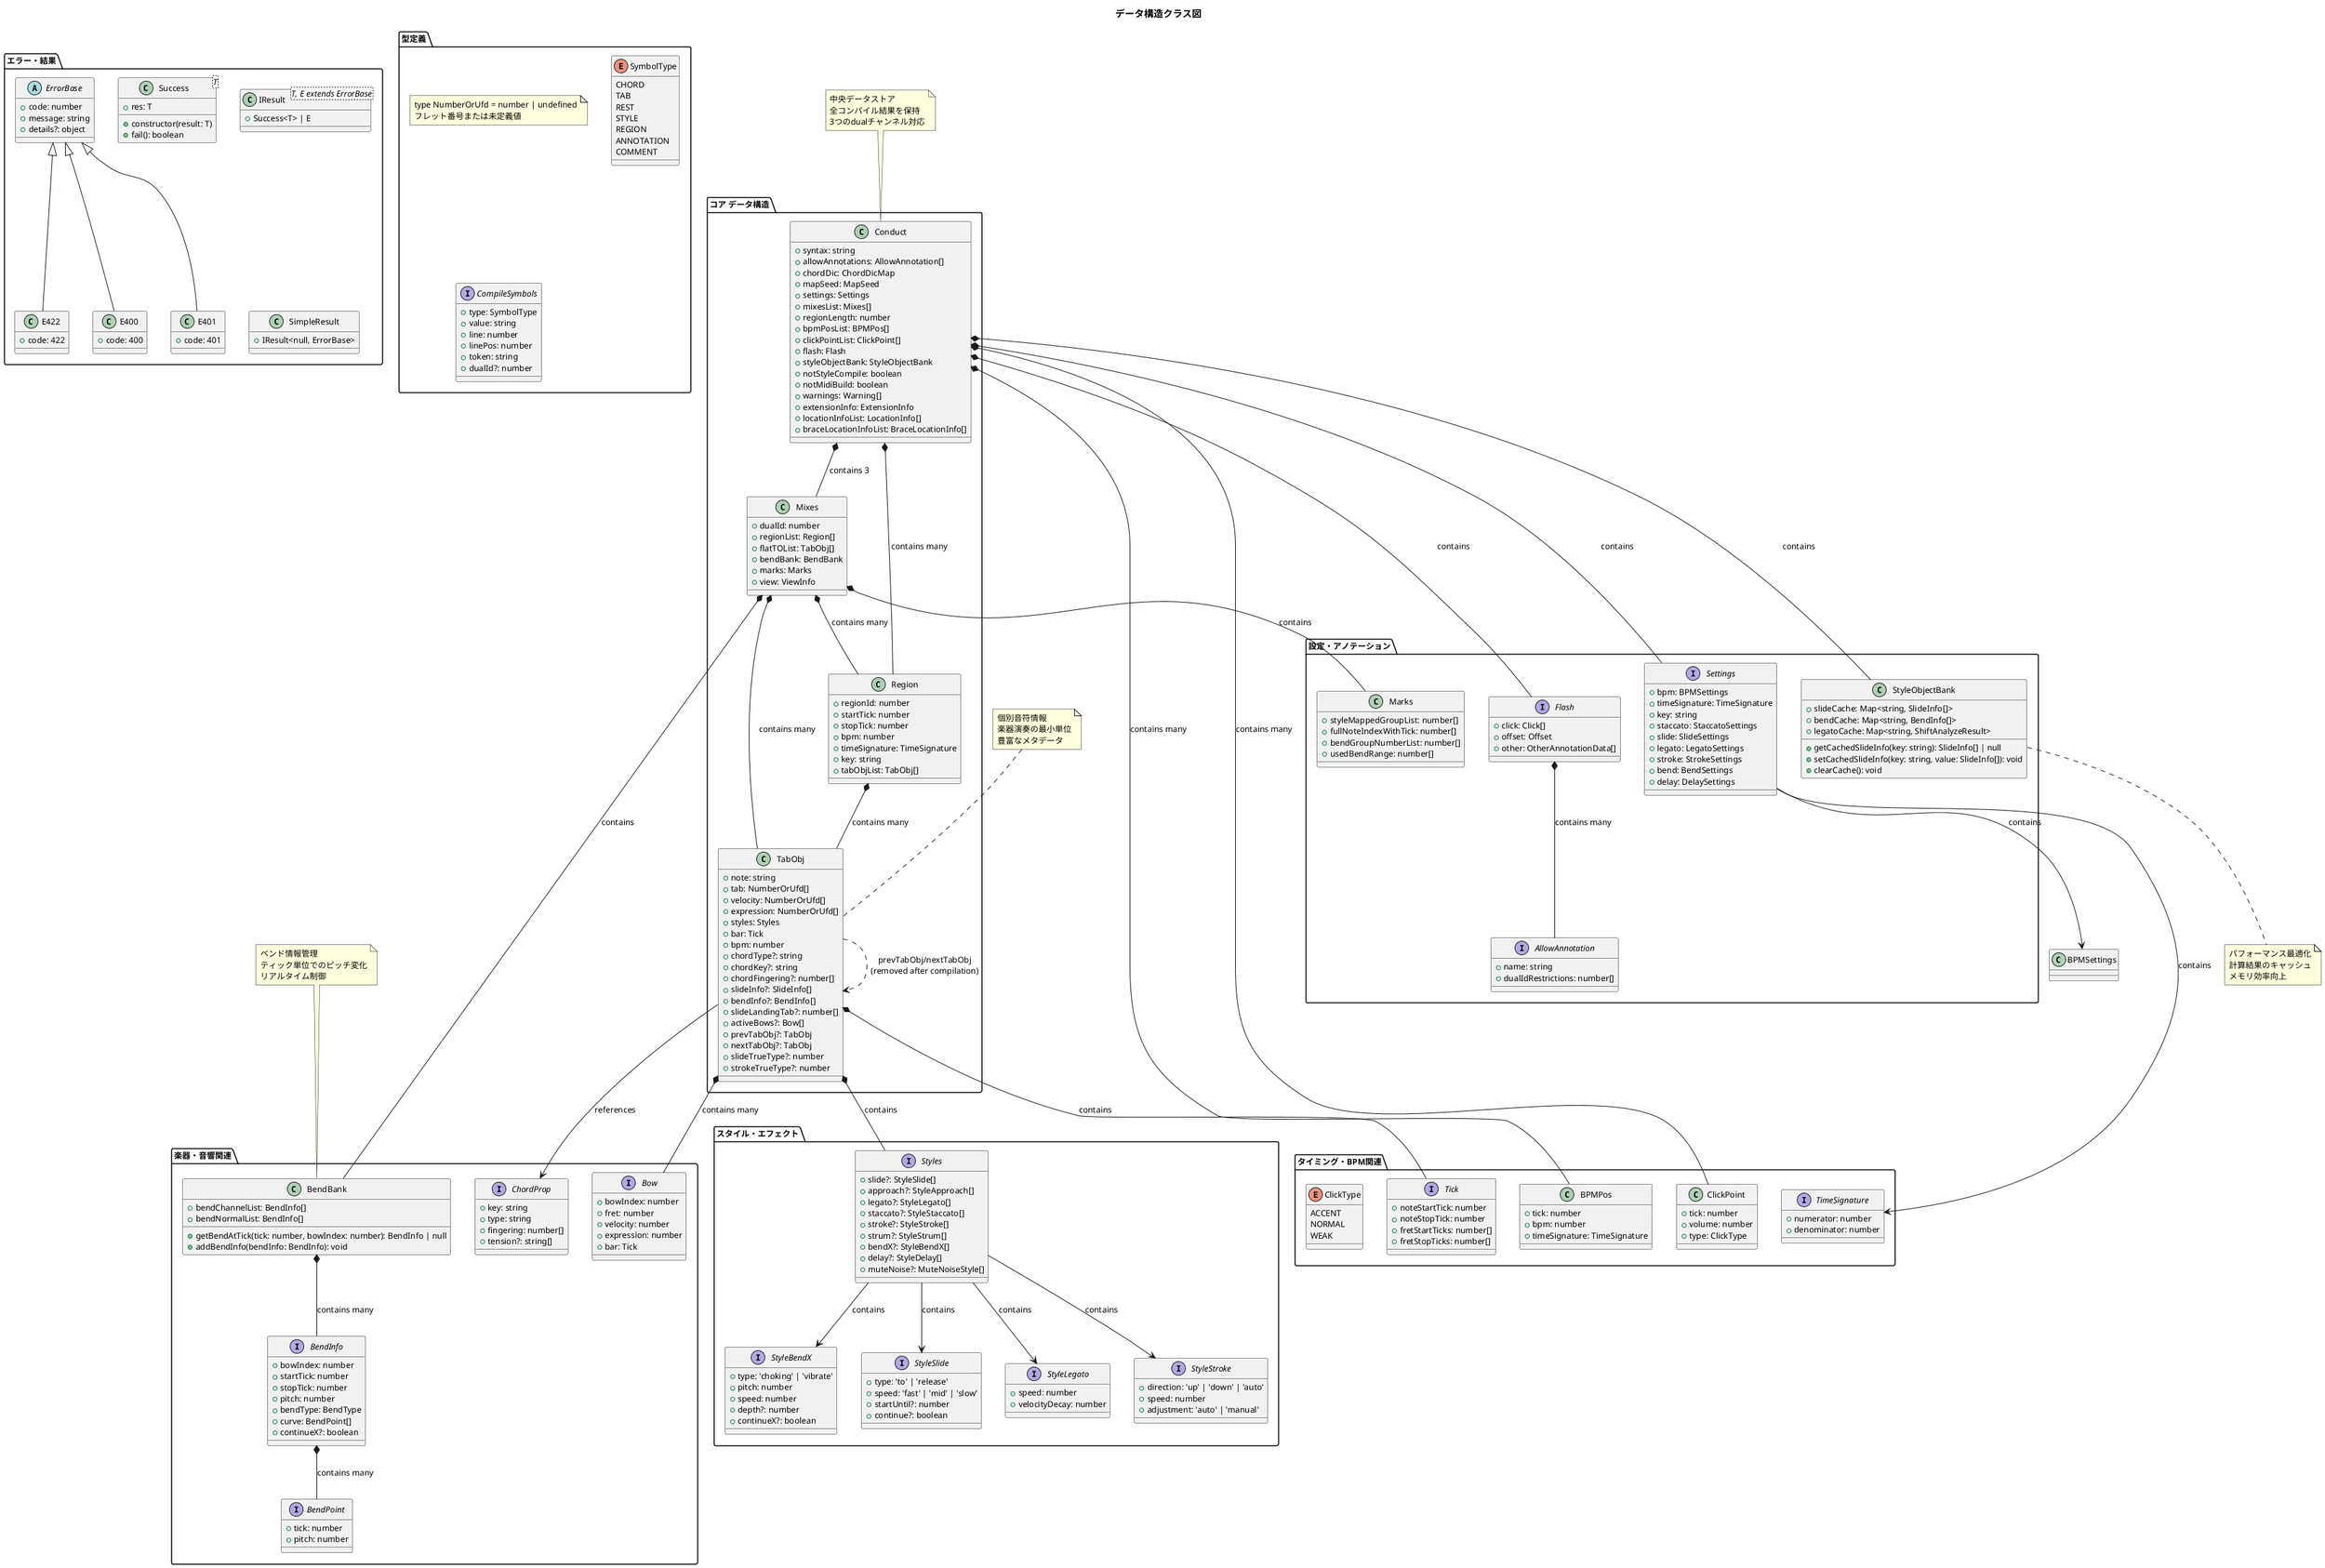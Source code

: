 @startuml data-structures-classes
title データ構造クラス図

!define FONT_SIZE 12
skinparam defaultFontSize FONT_SIZE

package "コア データ構造" {
    
    class Conduct {
        +syntax: string
        +allowAnnotations: AllowAnnotation[]
        +chordDic: ChordDicMap
        +mapSeed: MapSeed
        +settings: Settings
        +mixesList: Mixes[]
        +regionLength: number
        +bpmPosList: BPMPos[]
        +clickPointList: ClickPoint[]
        +flash: Flash
        +styleObjectBank: StyleObjectBank
        +notStyleCompile: boolean
        +notMidiBuild: boolean
        +warnings: Warning[]
        +extensionInfo: ExtensionInfo
        +locationInfoList: LocationInfo[]
        +braceLocationInfoList: BraceLocationInfo[]
    }

    class Mixes {
        +dualId: number
        +regionList: Region[]
        +flatTOList: TabObj[]
        +bendBank: BendBank
        +marks: Marks
        +view: ViewInfo
    }

    class Region {
        +regionId: number
        +startTick: number
        +stopTick: number
        +bpm: number
        +timeSignature: TimeSignature
        +key: string
        +tabObjList: TabObj[]
    }

    class TabObj {
        +note: string
        +tab: NumberOrUfd[]
        +velocity: NumberOrUfd[]
        +expression: NumberOrUfd[]
        +styles: Styles
        +bar: Tick
        +bpm: number
        +chordType?: string
        +chordKey?: string
        +chordFingering?: number[]
        +slideInfo?: SlideInfo[]
        +bendInfo?: BendInfo[]
        +slideLandingTab?: number[]
        +activeBows?: Bow[]
        +prevTabObj?: TabObj
        +nextTabObj?: TabObj
        +slideTrueType?: number
        +strokeTrueType?: number
    }
}

package "タイミング・BPM関連" {
    
    interface Tick {
        +noteStartTick: number
        +noteStopTick: number
        +fretStartTicks: number[]
        +fretStopTicks: number[]
    }

    class BPMPos {
        +tick: number
        +bpm: number
        +timeSignature: TimeSignature
    }

    class ClickPoint {
        +tick: number
        +volume: number
        +type: ClickType
    }

    interface TimeSignature {
        +numerator: number
        +denominator: number
    }

    enum ClickType {
        ACCENT
        NORMAL
        WEAK
    }
}

package "楽器・音響関連" {
    
    interface Bow {
        +bowIndex: number
        +fret: number
        +velocity: number
        +expression: number
        +bar: Tick
    }

    class BendBank {
        +bendChannelList: BendInfo[]
        +bendNormalList: BendInfo[]
        +getBendAtTick(tick: number, bowIndex: number): BendInfo | null
        +addBendInfo(bendInfo: BendInfo): void
    }

    interface BendInfo {
        +bowIndex: number
        +startTick: number
        +stopTick: number
        +pitch: number
        +bendType: BendType
        +curve: BendPoint[]
        +continueX?: boolean
    }

    interface BendPoint {
        +tick: number
        +pitch: number
    }

    interface ChordProp {
        +key: string
        +type: string
        +fingering: number[]
        +tension?: string[]
    }
}

package "スタイル・エフェクト" {
    
    interface Styles {
        +slide?: StyleSlide[]
        +approach?: StyleApproach[]
        +legato?: StyleLegato[]
        +staccato?: StyleStaccato[]
        +stroke?: StyleStroke[]
        +strum?: StyleStrum[]
        +bendX?: StyleBendX[]
        +delay?: StyleDelay[]
        +muteNoise?: MuteNoiseStyle[]
    }

    interface StyleSlide {
        +type: 'to' | 'release'
        +speed: 'fast' | 'mid' | 'slow'
        +startUntil?: number
        +continue?: boolean
    }

    interface StyleLegato {
        +speed: number
        +velocityDecay: number
    }

    interface StyleStroke {
        +direction: 'up' | 'down' | 'auto'
        +speed: number
        +adjustment: 'auto' | 'manual'
    }

    interface StyleBendX {
        +type: 'choking' | 'vibrate'
        +pitch: number
        +speed: number
        +depth?: number
        +continueX?: boolean
    }
}

package "設定・アノテーション" {
    
    interface Settings {
        +bpm: BPMSettings
        +timeSignature: TimeSignature
        +key: string
        +staccato: StaccatoSettings
        +slide: SlideSettings
        +legato: LegatoSettings
        +stroke: StrokeSettings
        +bend: BendSettings
        +delay: DelaySettings
    }

    interface Flash {
        +click: Click[]
        +offset: Offset
        +other: OtherAnnotationData[]
    }

    interface AllowAnnotation {
        +name: string
        +dualIdRestrictions: number[]
    }

    class StyleObjectBank {
        +slideCache: Map<string, SlideInfo[]>
        +bendCache: Map<string, BendInfo[]>
        +legatoCache: Map<string, ShiftAnalyzeResult>
        +getCachedSlideInfo(key: string): SlideInfo[] | null
        +setCachedSlideInfo(key: string, value: SlideInfo[]): void
        +clearCache(): void
    }

    class Marks {
        +styleMappedGroupList: number[]
        +fullNoteIndexWithTick: number[]
        +bendGroupNumberList: number[]
        +usedBendRange: number[]
    }
}

package "エラー・結果" {
    
    abstract class ErrorBase {
        +code: number
        +message: string
        +details?: object
    }

    class Success<T> {
        +res: T
        +constructor(result: T)
        +fail(): boolean
    }

    class IResult<T, E extends ErrorBase> {
        +Success<T> | E
    }

    class SimpleResult {
        +IResult<null, ErrorBase>
    }

    class E400 extends ErrorBase {
        +code: 400
    }

    class E401 extends ErrorBase {
        +code: 401
    }

    class E422 extends ErrorBase {
        +code: 422
    }
}

package "型定義" {
    
    note as NumberOrUfd
        type NumberOrUfd = number | undefined
        フレット番号または未定義値
    end note

    enum SymbolType {
        CHORD
        TAB
        REST
        STYLE
        REGION
        ANNOTATION
        COMMENT
    }

    interface CompileSymbols {
        +type: SymbolType
        +value: string
        +line: number
        +linePos: number
        +token: string
        +dualId?: number
    }
}

' 関係性の定義
Conduct *-- Mixes : contains 3
Conduct *-- Settings : contains
Conduct *-- Region : contains many
Conduct *-- BPMPos : contains many
Conduct *-- ClickPoint : contains many
Conduct *-- Flash : contains
Conduct *-- StyleObjectBank : contains

Mixes *-- Region : contains many
Mixes *-- TabObj : contains many
Mixes *-- BendBank : contains
Mixes *-- Marks : contains

Region *-- TabObj : contains many
TabObj *-- Styles : contains
TabObj *-- Tick : contains
TabObj *-- Bow : contains many
TabObj --> ChordProp : references

BendBank *-- BendInfo : contains many
BendInfo *-- BendPoint : contains many

Styles --> StyleSlide : contains
Styles --> StyleLegato : contains
Styles --> StyleStroke : contains
Styles --> StyleBendX : contains

Settings --> BPMSettings : contains
Settings --> TimeSignature : contains

Flash *-- AllowAnnotation : contains many

' 循環参照
TabObj ..> TabObj : prevTabObj/nextTabObj\n(removed after compilation)

note top of Conduct : 中央データストア\n全コンパイル結果を保持\n3つのdualチャンネル対応

note top of TabObj : 個別音符情報\n楽器演奏の最小単位\n豊富なメタデータ

note top of BendBank : ベンド情報管理\nティック単位でのピッチ変化\nリアルタイム制御

note bottom of StyleObjectBank : パフォーマンス最適化\n計算結果のキャッシュ\nメモリ効率向上

@enduml